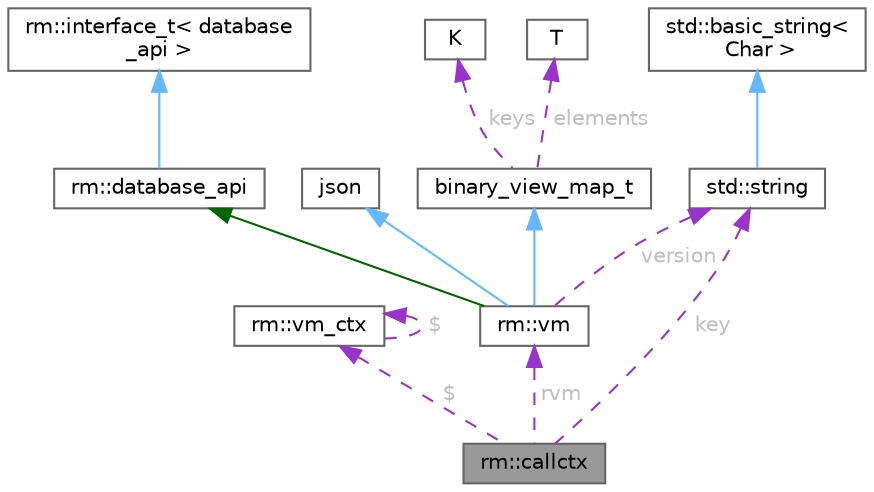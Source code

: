 digraph "rm::callctx"
{
 // LATEX_PDF_SIZE
  bgcolor="transparent";
  edge [fontname=Helvetica,fontsize=10,labelfontname=Helvetica,labelfontsize=10];
  node [fontname=Helvetica,fontsize=10,shape=box,height=0.2,width=0.4];
  Node1 [id="Node000001",label="rm::callctx",height=0.2,width=0.4,color="gray40", fillcolor="grey60", style="filled", fontcolor="black",tooltip=" "];
  Node2 -> Node1 [id="edge1_Node000001_Node000002",dir="back",color="darkorchid3",style="dashed",tooltip=" ",label=" $",fontcolor="grey" ];
  Node2 [id="Node000002",label="rm::vm_ctx",height=0.2,width=0.4,color="gray40", fillcolor="white", style="filled",URL="$structrm_1_1vm__ctx.html",tooltip="Контекст выполнения для работы с сущностями в виртуальной машине отношений"];
  Node2 -> Node2 [id="edge2_Node000002_Node000002",dir="back",color="darkorchid3",style="dashed",tooltip=" ",label=" $",fontcolor="grey" ];
  Node3 -> Node1 [id="edge3_Node000001_Node000003",dir="back",color="darkorchid3",style="dashed",tooltip=" ",label=" rvm",fontcolor="grey" ];
  Node3 [id="Node000003",label="rm::vm",height=0.2,width=0.4,color="gray40", fillcolor="white", style="filled",URL="$classrm_1_1vm.html",tooltip="Виртуальная машина для выполнения отношений (сущностей), представленных в формате JSON."];
  Node4 -> Node3 [id="edge4_Node000003_Node000004",dir="back",color="darkgreen",style="solid",tooltip=" "];
  Node4 [id="Node000004",label="rm::database_api",height=0.2,width=0.4,color="gray40", fillcolor="white", style="filled",URL="$classrm_1_1database__api.html",tooltip="Абстрактный интерфейс для работы с сущностями базы данных через JSON."];
  Node5 -> Node4 [id="edge5_Node000004_Node000005",dir="back",color="steelblue1",style="solid",tooltip=" "];
  Node5 [id="Node000005",label="rm::interface_t\< database\l_api \>",height=0.2,width=0.4,color="gray40", fillcolor="white", style="filled",URL="$classrm_1_1interface__t.html",tooltip=" "];
  Node6 -> Node3 [id="edge6_Node000003_Node000006",dir="back",color="steelblue1",style="solid",tooltip=" "];
  Node6 [id="Node000006",label="json",height=0.2,width=0.4,color="gray40", fillcolor="white", style="filled",tooltip=" "];
  Node7 -> Node3 [id="edge7_Node000003_Node000007",dir="back",color="steelblue1",style="solid",tooltip=" "];
  Node7 [id="Node000007",label="binary_view_map_t",height=0.2,width=0.4,color="gray40", fillcolor="white", style="filled",tooltip=" "];
  Node8 -> Node7 [id="edge8_Node000007_Node000008",dir="back",color="darkorchid3",style="dashed",tooltip=" ",label=" keys",fontcolor="grey" ];
  Node8 [id="Node000008",label="K",height=0.2,width=0.4,color="gray40", fillcolor="white", style="filled",tooltip=" "];
  Node9 -> Node7 [id="edge9_Node000007_Node000009",dir="back",color="darkorchid3",style="dashed",tooltip=" ",label=" elements",fontcolor="grey" ];
  Node9 [id="Node000009",label="T",height=0.2,width=0.4,color="gray40", fillcolor="white", style="filled",tooltip=" "];
  Node10 -> Node3 [id="edge10_Node000003_Node000010",dir="back",color="darkorchid3",style="dashed",tooltip=" ",label=" version",fontcolor="grey" ];
  Node10 [id="Node000010",label="std::string",height=0.2,width=0.4,color="gray40", fillcolor="white", style="filled",tooltip=" "];
  Node11 -> Node10 [id="edge11_Node000010_Node000011",dir="back",color="steelblue1",style="solid",tooltip=" "];
  Node11 [id="Node000011",label="std::basic_string\<\l Char \>",height=0.2,width=0.4,color="gray40", fillcolor="white", style="filled",tooltip=" "];
  Node10 -> Node1 [id="edge12_Node000001_Node000010",dir="back",color="darkorchid3",style="dashed",tooltip=" ",label=" key",fontcolor="grey" ];
}
